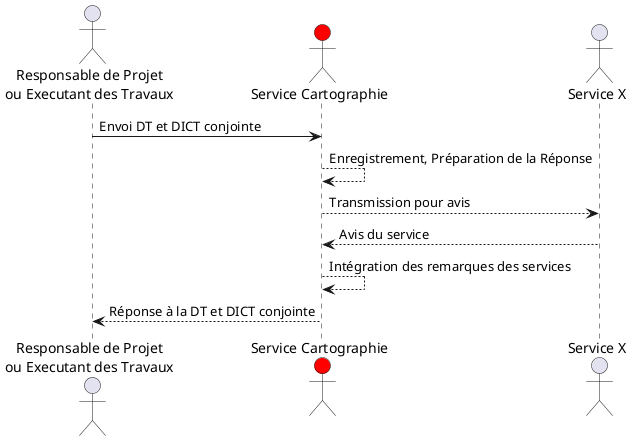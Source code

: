 @startuml
actor "Responsable de Projet\nou Executant des Travaux"
actor "Service Cartographie" #red
actor "Service X"

"Responsable de Projet\nou Executant des Travaux" -> "Service Cartographie": Envoi DT et DICT conjointe
"Service Cartographie" --> "Service Cartographie": Enregistrement, Préparation de la Réponse
"Service Cartographie" --> "Service X": Transmission pour avis
"Service Cartographie" <-- "Service X": Avis du service
"Service Cartographie" --> "Service Cartographie": Intégration des remarques des services
"Responsable de Projet\nou Executant des Travaux" <-- "Service Cartographie": Réponse à la DT et DICT conjointe
@enduml
